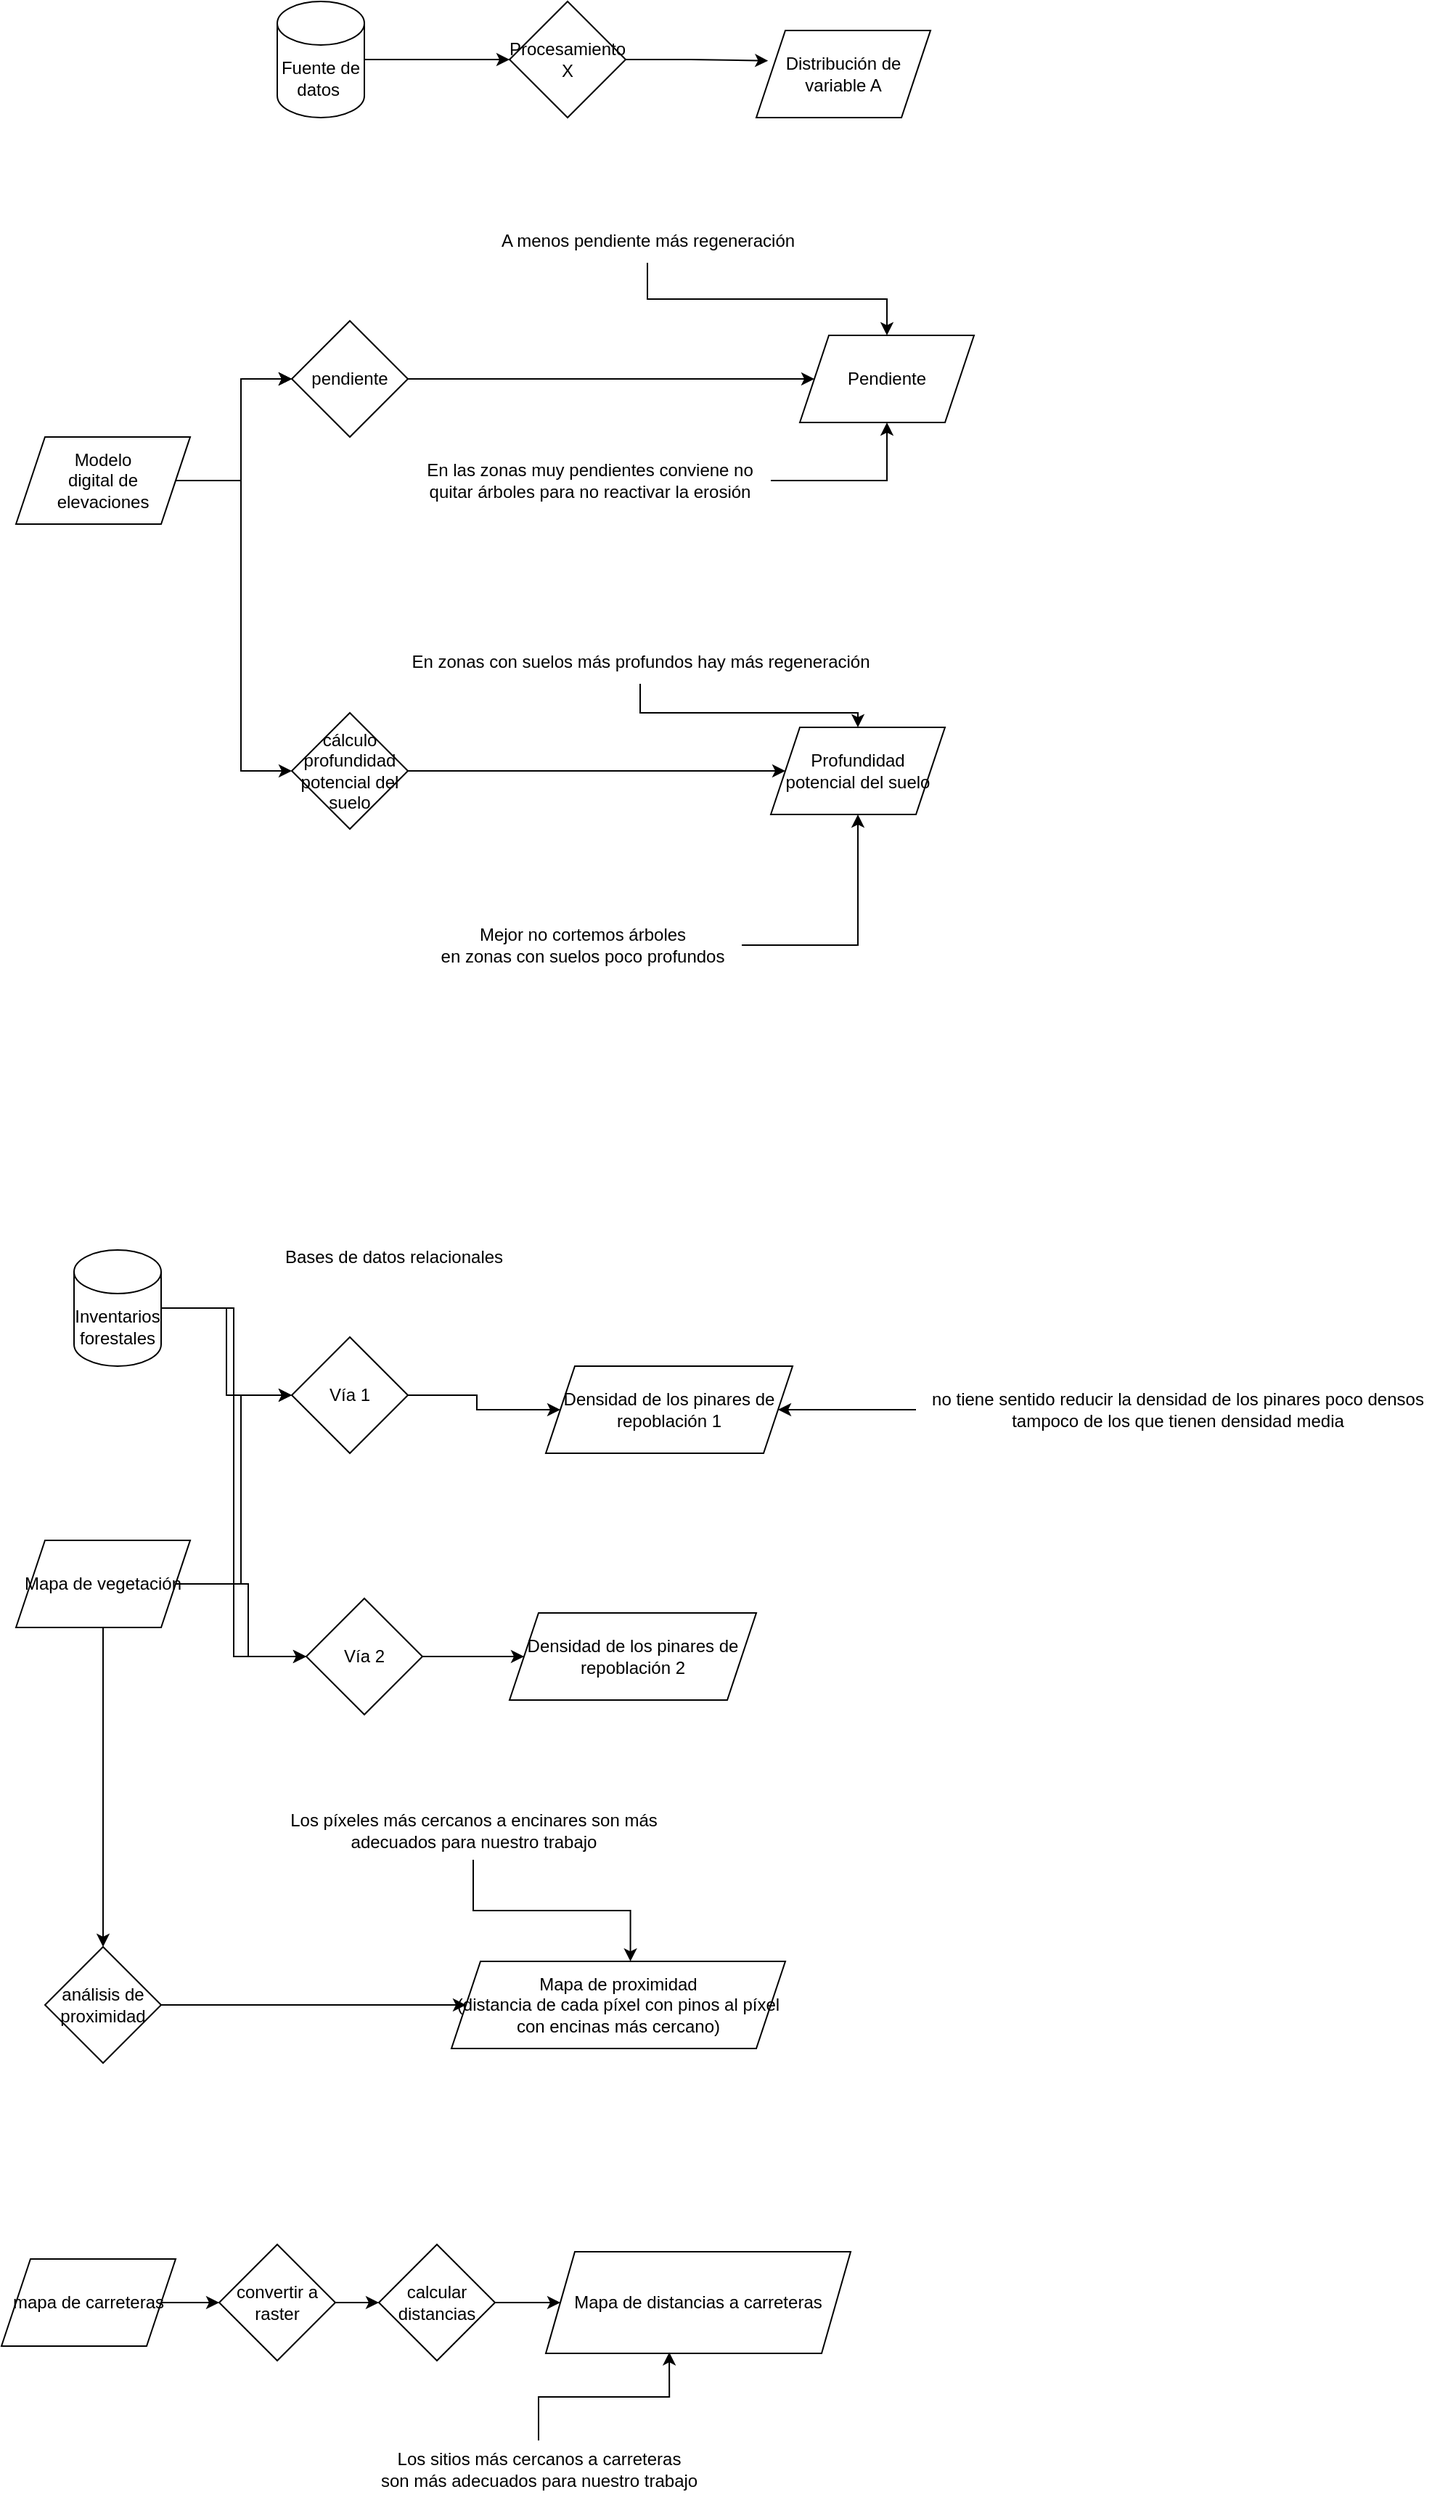 <mxfile version="22.1.18" type="device">
  <diagram name="Page-1" id="WIU8k1cV8S0puOEJ7pt0">
    <mxGraphModel dx="1569" dy="877" grid="1" gridSize="10" guides="1" tooltips="1" connect="1" arrows="1" fold="1" page="1" pageScale="1" pageWidth="2336" pageHeight="1654" math="0" shadow="0">
      <root>
        <mxCell id="0" />
        <mxCell id="1" parent="0" />
        <mxCell id="wQWCABWHkLXudAePkiMl-4" value="" style="edgeStyle=orthogonalEdgeStyle;rounded=0;orthogonalLoop=1;jettySize=auto;html=1;" edge="1" parent="1" source="wQWCABWHkLXudAePkiMl-1" target="wQWCABWHkLXudAePkiMl-3">
          <mxGeometry relative="1" as="geometry" />
        </mxCell>
        <mxCell id="wQWCABWHkLXudAePkiMl-1" value="Fuente de datos&amp;nbsp;" style="shape=cylinder3;whiteSpace=wrap;html=1;boundedLbl=1;backgroundOutline=1;size=15;" vertex="1" parent="1">
          <mxGeometry x="230" y="140" width="60" height="80" as="geometry" />
        </mxCell>
        <mxCell id="wQWCABWHkLXudAePkiMl-2" value="Distribución de variable A" style="shape=parallelogram;perimeter=parallelogramPerimeter;whiteSpace=wrap;html=1;fixedSize=1;" vertex="1" parent="1">
          <mxGeometry x="560" y="160" width="120" height="60" as="geometry" />
        </mxCell>
        <mxCell id="wQWCABWHkLXudAePkiMl-3" value="Procesamiento X" style="rhombus;whiteSpace=wrap;html=1;" vertex="1" parent="1">
          <mxGeometry x="390" y="140" width="80" height="80" as="geometry" />
        </mxCell>
        <mxCell id="wQWCABWHkLXudAePkiMl-5" style="edgeStyle=orthogonalEdgeStyle;rounded=0;orthogonalLoop=1;jettySize=auto;html=1;entryX=0.068;entryY=0.347;entryDx=0;entryDy=0;entryPerimeter=0;" edge="1" parent="1" source="wQWCABWHkLXudAePkiMl-3" target="wQWCABWHkLXudAePkiMl-2">
          <mxGeometry relative="1" as="geometry" />
        </mxCell>
        <mxCell id="wQWCABWHkLXudAePkiMl-6" value="Pendiente" style="shape=parallelogram;perimeter=parallelogramPerimeter;whiteSpace=wrap;html=1;fixedSize=1;" vertex="1" parent="1">
          <mxGeometry x="590" y="370" width="120" height="60" as="geometry" />
        </mxCell>
        <mxCell id="wQWCABWHkLXudAePkiMl-8" style="edgeStyle=orthogonalEdgeStyle;rounded=0;orthogonalLoop=1;jettySize=auto;html=1;" edge="1" parent="1" source="wQWCABWHkLXudAePkiMl-7" target="wQWCABWHkLXudAePkiMl-6">
          <mxGeometry relative="1" as="geometry" />
        </mxCell>
        <mxCell id="wQWCABWHkLXudAePkiMl-7" value="A menos pendiente más regeneración" style="text;html=1;align=center;verticalAlign=middle;resizable=0;points=[];autosize=1;strokeColor=none;fillColor=none;" vertex="1" parent="1">
          <mxGeometry x="370" y="290" width="230" height="30" as="geometry" />
        </mxCell>
        <mxCell id="wQWCABWHkLXudAePkiMl-10" style="edgeStyle=orthogonalEdgeStyle;rounded=0;orthogonalLoop=1;jettySize=auto;html=1;" edge="1" parent="1" source="wQWCABWHkLXudAePkiMl-9" target="wQWCABWHkLXudAePkiMl-6">
          <mxGeometry relative="1" as="geometry" />
        </mxCell>
        <mxCell id="wQWCABWHkLXudAePkiMl-9" value="En las zonas muy pendientes conviene no&lt;br&gt;quitar árboles para no reactivar la erosión" style="text;html=1;align=center;verticalAlign=middle;resizable=0;points=[];autosize=1;strokeColor=none;fillColor=none;" vertex="1" parent="1">
          <mxGeometry x="320" y="450" width="250" height="40" as="geometry" />
        </mxCell>
        <mxCell id="wQWCABWHkLXudAePkiMl-11" value="Profundidad&lt;br&gt;potencial del suelo" style="shape=parallelogram;perimeter=parallelogramPerimeter;whiteSpace=wrap;html=1;fixedSize=1;" vertex="1" parent="1">
          <mxGeometry x="570" y="640" width="120" height="60" as="geometry" />
        </mxCell>
        <mxCell id="wQWCABWHkLXudAePkiMl-13" style="edgeStyle=orthogonalEdgeStyle;rounded=0;orthogonalLoop=1;jettySize=auto;html=1;entryX=0.5;entryY=0;entryDx=0;entryDy=0;" edge="1" parent="1" source="wQWCABWHkLXudAePkiMl-12" target="wQWCABWHkLXudAePkiMl-11">
          <mxGeometry relative="1" as="geometry" />
        </mxCell>
        <mxCell id="wQWCABWHkLXudAePkiMl-12" value="En zonas con suelos más profundos hay más regeneración" style="text;html=1;align=center;verticalAlign=middle;resizable=0;points=[];autosize=1;strokeColor=none;fillColor=none;" vertex="1" parent="1">
          <mxGeometry x="310" y="580" width="340" height="30" as="geometry" />
        </mxCell>
        <mxCell id="wQWCABWHkLXudAePkiMl-15" style="edgeStyle=orthogonalEdgeStyle;rounded=0;orthogonalLoop=1;jettySize=auto;html=1;" edge="1" parent="1" source="wQWCABWHkLXudAePkiMl-14" target="wQWCABWHkLXudAePkiMl-11">
          <mxGeometry relative="1" as="geometry" />
        </mxCell>
        <mxCell id="wQWCABWHkLXudAePkiMl-14" value="Mejor no cortemos árboles&lt;br&gt;en zonas con suelos poco profundos" style="text;html=1;align=center;verticalAlign=middle;resizable=0;points=[];autosize=1;strokeColor=none;fillColor=none;" vertex="1" parent="1">
          <mxGeometry x="330" y="770" width="220" height="40" as="geometry" />
        </mxCell>
        <mxCell id="wQWCABWHkLXudAePkiMl-19" value="" style="edgeStyle=orthogonalEdgeStyle;rounded=0;orthogonalLoop=1;jettySize=auto;html=1;" edge="1" parent="1" source="wQWCABWHkLXudAePkiMl-17" target="wQWCABWHkLXudAePkiMl-18">
          <mxGeometry relative="1" as="geometry" />
        </mxCell>
        <mxCell id="wQWCABWHkLXudAePkiMl-22" value="" style="edgeStyle=orthogonalEdgeStyle;rounded=0;orthogonalLoop=1;jettySize=auto;html=1;" edge="1" parent="1" source="wQWCABWHkLXudAePkiMl-17" target="wQWCABWHkLXudAePkiMl-18">
          <mxGeometry relative="1" as="geometry" />
        </mxCell>
        <mxCell id="wQWCABWHkLXudAePkiMl-23" value="" style="edgeStyle=orthogonalEdgeStyle;rounded=0;orthogonalLoop=1;jettySize=auto;html=1;" edge="1" parent="1" source="wQWCABWHkLXudAePkiMl-17" target="wQWCABWHkLXudAePkiMl-18">
          <mxGeometry relative="1" as="geometry" />
        </mxCell>
        <mxCell id="wQWCABWHkLXudAePkiMl-25" style="edgeStyle=orthogonalEdgeStyle;rounded=0;orthogonalLoop=1;jettySize=auto;html=1;entryX=0;entryY=0.5;entryDx=0;entryDy=0;" edge="1" parent="1" source="wQWCABWHkLXudAePkiMl-17" target="wQWCABWHkLXudAePkiMl-24">
          <mxGeometry relative="1" as="geometry" />
        </mxCell>
        <mxCell id="wQWCABWHkLXudAePkiMl-17" value="Modelo&lt;br&gt;digital de&lt;br&gt;elevaciones" style="shape=parallelogram;perimeter=parallelogramPerimeter;whiteSpace=wrap;html=1;fixedSize=1;" vertex="1" parent="1">
          <mxGeometry x="50" y="440" width="120" height="60" as="geometry" />
        </mxCell>
        <mxCell id="wQWCABWHkLXudAePkiMl-20" style="edgeStyle=orthogonalEdgeStyle;rounded=0;orthogonalLoop=1;jettySize=auto;html=1;entryX=0;entryY=0.5;entryDx=0;entryDy=0;" edge="1" parent="1" source="wQWCABWHkLXudAePkiMl-18" target="wQWCABWHkLXudAePkiMl-6">
          <mxGeometry relative="1" as="geometry" />
        </mxCell>
        <mxCell id="wQWCABWHkLXudAePkiMl-18" value="pendiente" style="rhombus;whiteSpace=wrap;html=1;" vertex="1" parent="1">
          <mxGeometry x="240" y="360" width="80" height="80" as="geometry" />
        </mxCell>
        <mxCell id="wQWCABWHkLXudAePkiMl-26" style="edgeStyle=orthogonalEdgeStyle;rounded=0;orthogonalLoop=1;jettySize=auto;html=1;" edge="1" parent="1" source="wQWCABWHkLXudAePkiMl-24" target="wQWCABWHkLXudAePkiMl-11">
          <mxGeometry relative="1" as="geometry" />
        </mxCell>
        <mxCell id="wQWCABWHkLXudAePkiMl-24" value="cálculo profundidad potencial del suelo" style="rhombus;whiteSpace=wrap;html=1;" vertex="1" parent="1">
          <mxGeometry x="240" y="630" width="80" height="80" as="geometry" />
        </mxCell>
        <mxCell id="wQWCABWHkLXudAePkiMl-27" value="Densidad de los pinares de repoblación 1" style="shape=parallelogram;perimeter=parallelogramPerimeter;whiteSpace=wrap;html=1;fixedSize=1;" vertex="1" parent="1">
          <mxGeometry x="415" y="1080" width="170" height="60" as="geometry" />
        </mxCell>
        <mxCell id="wQWCABWHkLXudAePkiMl-30" style="edgeStyle=orthogonalEdgeStyle;rounded=0;orthogonalLoop=1;jettySize=auto;html=1;entryX=1;entryY=0.5;entryDx=0;entryDy=0;" edge="1" parent="1" source="wQWCABWHkLXudAePkiMl-28" target="wQWCABWHkLXudAePkiMl-27">
          <mxGeometry relative="1" as="geometry" />
        </mxCell>
        <mxCell id="wQWCABWHkLXudAePkiMl-28" value="no tiene sentido reducir la densidad de los pinares poco densos&lt;br&gt;tampoco de los que tienen densidad media" style="text;html=1;align=center;verticalAlign=middle;resizable=0;points=[];autosize=1;strokeColor=none;fillColor=none;" vertex="1" parent="1">
          <mxGeometry x="670" y="1090" width="360" height="40" as="geometry" />
        </mxCell>
        <mxCell id="wQWCABWHkLXudAePkiMl-34" value="" style="edgeStyle=orthogonalEdgeStyle;rounded=0;orthogonalLoop=1;jettySize=auto;html=1;" edge="1" parent="1" source="wQWCABWHkLXudAePkiMl-31" target="wQWCABWHkLXudAePkiMl-33">
          <mxGeometry relative="1" as="geometry" />
        </mxCell>
        <mxCell id="wQWCABWHkLXudAePkiMl-39" style="edgeStyle=orthogonalEdgeStyle;rounded=0;orthogonalLoop=1;jettySize=auto;html=1;entryX=0;entryY=0.5;entryDx=0;entryDy=0;" edge="1" parent="1" source="wQWCABWHkLXudAePkiMl-31" target="wQWCABWHkLXudAePkiMl-37">
          <mxGeometry relative="1" as="geometry" />
        </mxCell>
        <mxCell id="wQWCABWHkLXudAePkiMl-31" value="Inventarios forestales" style="shape=cylinder3;whiteSpace=wrap;html=1;boundedLbl=1;backgroundOutline=1;size=15;" vertex="1" parent="1">
          <mxGeometry x="90" y="1000" width="60" height="80" as="geometry" />
        </mxCell>
        <mxCell id="wQWCABWHkLXudAePkiMl-35" style="edgeStyle=orthogonalEdgeStyle;rounded=0;orthogonalLoop=1;jettySize=auto;html=1;entryX=0;entryY=0.5;entryDx=0;entryDy=0;" edge="1" parent="1" source="wQWCABWHkLXudAePkiMl-32" target="wQWCABWHkLXudAePkiMl-33">
          <mxGeometry relative="1" as="geometry" />
        </mxCell>
        <mxCell id="wQWCABWHkLXudAePkiMl-41" style="edgeStyle=orthogonalEdgeStyle;rounded=0;orthogonalLoop=1;jettySize=auto;html=1;exitX=1;exitY=0.5;exitDx=0;exitDy=0;entryX=0;entryY=0.5;entryDx=0;entryDy=0;" edge="1" parent="1" source="wQWCABWHkLXudAePkiMl-32" target="wQWCABWHkLXudAePkiMl-37">
          <mxGeometry relative="1" as="geometry" />
        </mxCell>
        <mxCell id="wQWCABWHkLXudAePkiMl-47" value="" style="edgeStyle=orthogonalEdgeStyle;rounded=0;orthogonalLoop=1;jettySize=auto;html=1;" edge="1" parent="1" source="wQWCABWHkLXudAePkiMl-32" target="wQWCABWHkLXudAePkiMl-46">
          <mxGeometry relative="1" as="geometry" />
        </mxCell>
        <mxCell id="wQWCABWHkLXudAePkiMl-32" value="Mapa de vegetación" style="shape=parallelogram;perimeter=parallelogramPerimeter;whiteSpace=wrap;html=1;fixedSize=1;" vertex="1" parent="1">
          <mxGeometry x="50" y="1200" width="120" height="60" as="geometry" />
        </mxCell>
        <mxCell id="wQWCABWHkLXudAePkiMl-36" style="edgeStyle=orthogonalEdgeStyle;rounded=0;orthogonalLoop=1;jettySize=auto;html=1;entryX=0;entryY=0.5;entryDx=0;entryDy=0;" edge="1" parent="1" source="wQWCABWHkLXudAePkiMl-33" target="wQWCABWHkLXudAePkiMl-27">
          <mxGeometry relative="1" as="geometry" />
        </mxCell>
        <mxCell id="wQWCABWHkLXudAePkiMl-33" value="Vía 1" style="rhombus;whiteSpace=wrap;html=1;" vertex="1" parent="1">
          <mxGeometry x="240" y="1060" width="80" height="80" as="geometry" />
        </mxCell>
        <mxCell id="wQWCABWHkLXudAePkiMl-40" style="edgeStyle=orthogonalEdgeStyle;rounded=0;orthogonalLoop=1;jettySize=auto;html=1;entryX=0;entryY=0.5;entryDx=0;entryDy=0;" edge="1" parent="1" source="wQWCABWHkLXudAePkiMl-37" target="wQWCABWHkLXudAePkiMl-38">
          <mxGeometry relative="1" as="geometry" />
        </mxCell>
        <mxCell id="wQWCABWHkLXudAePkiMl-37" value="Vía 2" style="rhombus;whiteSpace=wrap;html=1;" vertex="1" parent="1">
          <mxGeometry x="250" y="1240" width="80" height="80" as="geometry" />
        </mxCell>
        <mxCell id="wQWCABWHkLXudAePkiMl-38" value="Densidad de los pinares de repoblación 2" style="shape=parallelogram;perimeter=parallelogramPerimeter;whiteSpace=wrap;html=1;fixedSize=1;" vertex="1" parent="1">
          <mxGeometry x="390" y="1250" width="170" height="60" as="geometry" />
        </mxCell>
        <mxCell id="wQWCABWHkLXudAePkiMl-42" value="Bases de datos relacionales" style="text;html=1;align=center;verticalAlign=middle;resizable=0;points=[];autosize=1;strokeColor=none;fillColor=none;" vertex="1" parent="1">
          <mxGeometry x="225" y="990" width="170" height="30" as="geometry" />
        </mxCell>
        <mxCell id="wQWCABWHkLXudAePkiMl-43" value="Mapa de proximidad&lt;br&gt;(distancia de cada píxel con pinos al píxel con encinas más cercano)" style="shape=parallelogram;perimeter=parallelogramPerimeter;whiteSpace=wrap;html=1;fixedSize=1;" vertex="1" parent="1">
          <mxGeometry x="350" y="1490" width="230" height="60" as="geometry" />
        </mxCell>
        <mxCell id="wQWCABWHkLXudAePkiMl-48" style="edgeStyle=orthogonalEdgeStyle;rounded=0;orthogonalLoop=1;jettySize=auto;html=1;entryX=0;entryY=0.5;entryDx=0;entryDy=0;" edge="1" parent="1" source="wQWCABWHkLXudAePkiMl-46" target="wQWCABWHkLXudAePkiMl-43">
          <mxGeometry relative="1" as="geometry" />
        </mxCell>
        <mxCell id="wQWCABWHkLXudAePkiMl-46" value="análisis de proximidad" style="rhombus;whiteSpace=wrap;html=1;" vertex="1" parent="1">
          <mxGeometry x="70" y="1480" width="80" height="80" as="geometry" />
        </mxCell>
        <mxCell id="wQWCABWHkLXudAePkiMl-49" value="Mapa de distancias a carreteras" style="shape=parallelogram;perimeter=parallelogramPerimeter;whiteSpace=wrap;html=1;fixedSize=1;" vertex="1" parent="1">
          <mxGeometry x="415" y="1690" width="210" height="70" as="geometry" />
        </mxCell>
        <mxCell id="wQWCABWHkLXudAePkiMl-52" value="" style="edgeStyle=orthogonalEdgeStyle;rounded=0;orthogonalLoop=1;jettySize=auto;html=1;" edge="1" parent="1" source="wQWCABWHkLXudAePkiMl-50" target="wQWCABWHkLXudAePkiMl-51">
          <mxGeometry relative="1" as="geometry" />
        </mxCell>
        <mxCell id="wQWCABWHkLXudAePkiMl-50" value="mapa de carreteras" style="shape=parallelogram;perimeter=parallelogramPerimeter;whiteSpace=wrap;html=1;fixedSize=1;" vertex="1" parent="1">
          <mxGeometry x="40" y="1695" width="120" height="60" as="geometry" />
        </mxCell>
        <mxCell id="wQWCABWHkLXudAePkiMl-55" value="" style="edgeStyle=orthogonalEdgeStyle;rounded=0;orthogonalLoop=1;jettySize=auto;html=1;" edge="1" parent="1" source="wQWCABWHkLXudAePkiMl-51" target="wQWCABWHkLXudAePkiMl-54">
          <mxGeometry relative="1" as="geometry" />
        </mxCell>
        <mxCell id="wQWCABWHkLXudAePkiMl-51" value="convertir a&lt;br&gt;raster" style="rhombus;whiteSpace=wrap;html=1;" vertex="1" parent="1">
          <mxGeometry x="190" y="1685" width="80" height="80" as="geometry" />
        </mxCell>
        <mxCell id="wQWCABWHkLXudAePkiMl-56" style="edgeStyle=orthogonalEdgeStyle;rounded=0;orthogonalLoop=1;jettySize=auto;html=1;" edge="1" parent="1" source="wQWCABWHkLXudAePkiMl-54" target="wQWCABWHkLXudAePkiMl-49">
          <mxGeometry relative="1" as="geometry" />
        </mxCell>
        <mxCell id="wQWCABWHkLXudAePkiMl-54" value="calcular distancias" style="rhombus;whiteSpace=wrap;html=1;" vertex="1" parent="1">
          <mxGeometry x="300" y="1685" width="80" height="80" as="geometry" />
        </mxCell>
        <mxCell id="wQWCABWHkLXudAePkiMl-57" value="Los píxeles más cercanos a encinares son más&lt;br&gt;adecuados para nuestro trabajo" style="text;html=1;align=center;verticalAlign=middle;resizable=0;points=[];autosize=1;strokeColor=none;fillColor=none;" vertex="1" parent="1">
          <mxGeometry x="225" y="1380" width="280" height="40" as="geometry" />
        </mxCell>
        <mxCell id="wQWCABWHkLXudAePkiMl-58" style="edgeStyle=orthogonalEdgeStyle;rounded=0;orthogonalLoop=1;jettySize=auto;html=1;entryX=0.536;entryY=0.001;entryDx=0;entryDy=0;entryPerimeter=0;" edge="1" parent="1" source="wQWCABWHkLXudAePkiMl-57" target="wQWCABWHkLXudAePkiMl-43">
          <mxGeometry relative="1" as="geometry" />
        </mxCell>
        <mxCell id="wQWCABWHkLXudAePkiMl-59" value="Los sitios más cercanos a carreteras&lt;br&gt;son más adecuados para nuestro trabajo" style="text;html=1;align=center;verticalAlign=middle;resizable=0;points=[];autosize=1;strokeColor=none;fillColor=none;" vertex="1" parent="1">
          <mxGeometry x="290" y="1820" width="240" height="40" as="geometry" />
        </mxCell>
        <mxCell id="wQWCABWHkLXudAePkiMl-60" style="edgeStyle=orthogonalEdgeStyle;rounded=0;orthogonalLoop=1;jettySize=auto;html=1;entryX=0.405;entryY=0.989;entryDx=0;entryDy=0;entryPerimeter=0;" edge="1" parent="1" source="wQWCABWHkLXudAePkiMl-59" target="wQWCABWHkLXudAePkiMl-49">
          <mxGeometry relative="1" as="geometry" />
        </mxCell>
      </root>
    </mxGraphModel>
  </diagram>
</mxfile>
